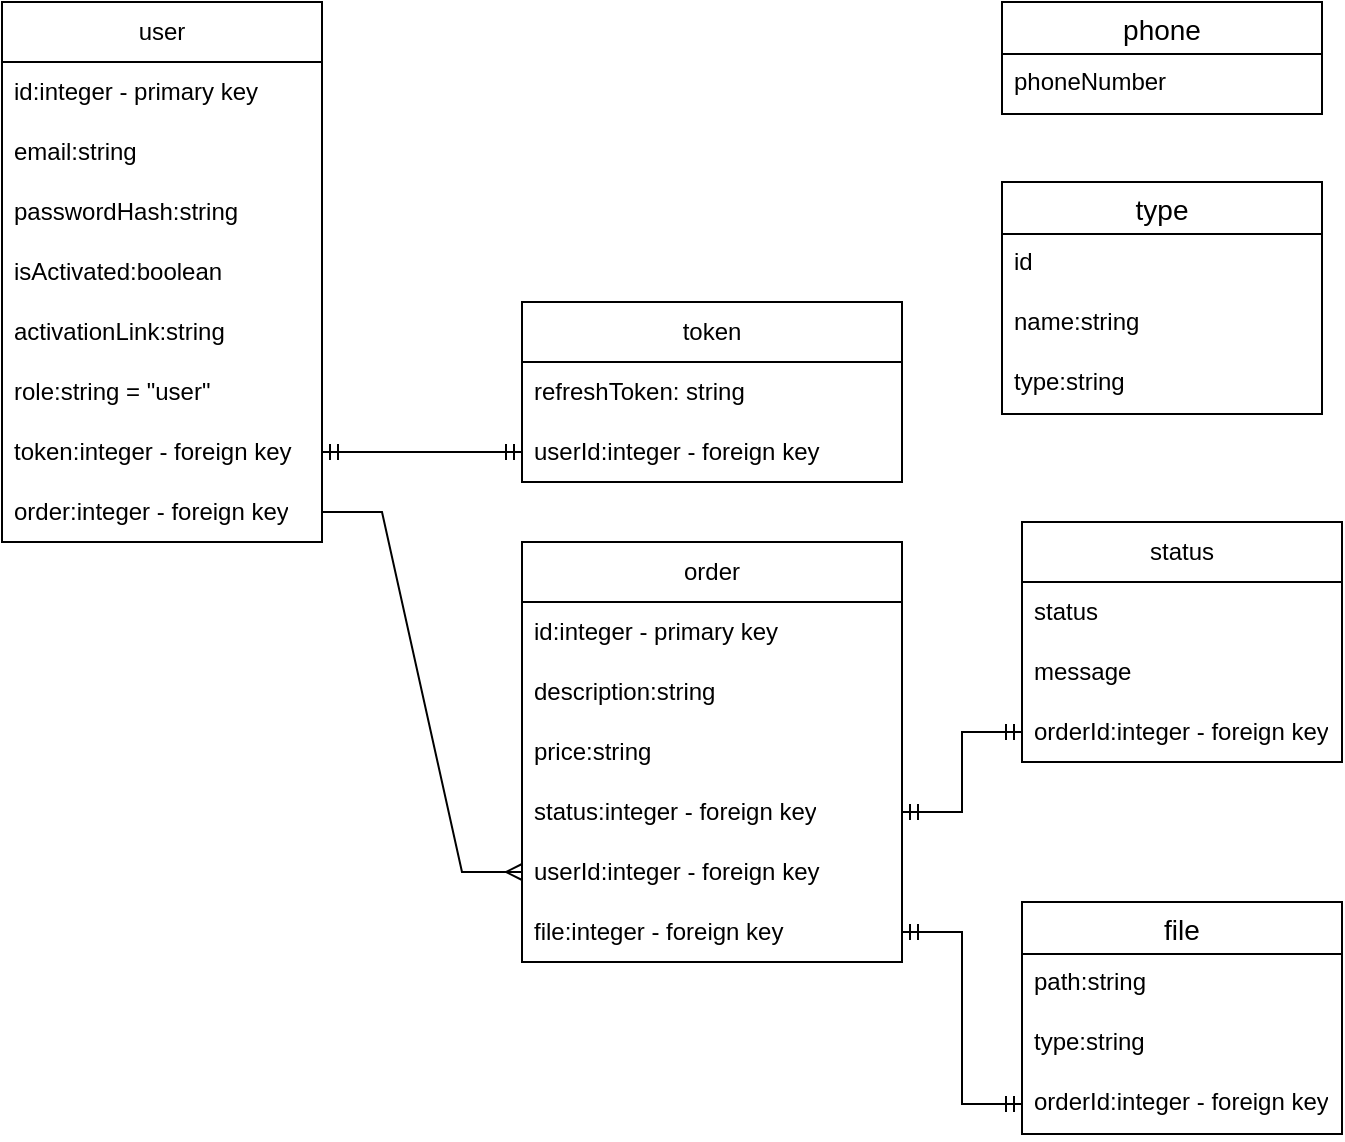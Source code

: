 <mxfile version="23.1.7" type="device">
  <diagram name="Страница — 1" id="gTdJSwfXzqmXzZ21ZI_9">
    <mxGraphModel dx="1434" dy="746" grid="1" gridSize="10" guides="1" tooltips="1" connect="1" arrows="1" fold="1" page="1" pageScale="1" pageWidth="827" pageHeight="1169" math="0" shadow="0">
      <root>
        <mxCell id="0" />
        <mxCell id="1" parent="0" />
        <mxCell id="p7Kg5yoa8YTuLf5j8TlL-1" value="user" style="swimlane;fontStyle=0;childLayout=stackLayout;horizontal=1;startSize=30;horizontalStack=0;resizeParent=1;resizeParentMax=0;resizeLast=0;collapsible=1;marginBottom=0;whiteSpace=wrap;html=1;" parent="1" vertex="1">
          <mxGeometry x="130" y="140" width="160" height="270" as="geometry" />
        </mxCell>
        <mxCell id="p7Kg5yoa8YTuLf5j8TlL-2" value="id:integer - primary key" style="text;strokeColor=none;fillColor=none;align=left;verticalAlign=middle;spacingLeft=4;spacingRight=4;overflow=hidden;points=[[0,0.5],[1,0.5]];portConstraint=eastwest;rotatable=0;whiteSpace=wrap;html=1;" parent="p7Kg5yoa8YTuLf5j8TlL-1" vertex="1">
          <mxGeometry y="30" width="160" height="30" as="geometry" />
        </mxCell>
        <mxCell id="p7Kg5yoa8YTuLf5j8TlL-3" value="email:string" style="text;strokeColor=none;fillColor=none;align=left;verticalAlign=middle;spacingLeft=4;spacingRight=4;overflow=hidden;points=[[0,0.5],[1,0.5]];portConstraint=eastwest;rotatable=0;whiteSpace=wrap;html=1;" parent="p7Kg5yoa8YTuLf5j8TlL-1" vertex="1">
          <mxGeometry y="60" width="160" height="30" as="geometry" />
        </mxCell>
        <mxCell id="p7Kg5yoa8YTuLf5j8TlL-4" value="passwordHash:string" style="text;strokeColor=none;fillColor=none;align=left;verticalAlign=middle;spacingLeft=4;spacingRight=4;overflow=hidden;points=[[0,0.5],[1,0.5]];portConstraint=eastwest;rotatable=0;whiteSpace=wrap;html=1;" parent="p7Kg5yoa8YTuLf5j8TlL-1" vertex="1">
          <mxGeometry y="90" width="160" height="30" as="geometry" />
        </mxCell>
        <mxCell id="p7Kg5yoa8YTuLf5j8TlL-5" value="isActivated:boolean" style="text;strokeColor=none;fillColor=none;align=left;verticalAlign=middle;spacingLeft=4;spacingRight=4;overflow=hidden;points=[[0,0.5],[1,0.5]];portConstraint=eastwest;rotatable=0;whiteSpace=wrap;html=1;" parent="p7Kg5yoa8YTuLf5j8TlL-1" vertex="1">
          <mxGeometry y="120" width="160" height="30" as="geometry" />
        </mxCell>
        <mxCell id="p7Kg5yoa8YTuLf5j8TlL-6" value="activationLink:string" style="text;strokeColor=none;fillColor=none;align=left;verticalAlign=middle;spacingLeft=4;spacingRight=4;overflow=hidden;points=[[0,0.5],[1,0.5]];portConstraint=eastwest;rotatable=0;whiteSpace=wrap;html=1;" parent="p7Kg5yoa8YTuLf5j8TlL-1" vertex="1">
          <mxGeometry y="150" width="160" height="30" as="geometry" />
        </mxCell>
        <mxCell id="p7Kg5yoa8YTuLf5j8TlL-13" value="role:string = &quot;user&quot;" style="text;strokeColor=none;fillColor=none;align=left;verticalAlign=middle;spacingLeft=4;spacingRight=4;overflow=hidden;points=[[0,0.5],[1,0.5]];portConstraint=eastwest;rotatable=0;whiteSpace=wrap;html=1;" parent="p7Kg5yoa8YTuLf5j8TlL-1" vertex="1">
          <mxGeometry y="180" width="160" height="30" as="geometry" />
        </mxCell>
        <mxCell id="p7Kg5yoa8YTuLf5j8TlL-7" value="token:integer - foreign key" style="text;strokeColor=none;fillColor=none;align=left;verticalAlign=middle;spacingLeft=4;spacingRight=4;overflow=hidden;points=[[0,0.5],[1,0.5]];portConstraint=eastwest;rotatable=0;whiteSpace=wrap;html=1;" parent="p7Kg5yoa8YTuLf5j8TlL-1" vertex="1">
          <mxGeometry y="210" width="160" height="30" as="geometry" />
        </mxCell>
        <mxCell id="p7Kg5yoa8YTuLf5j8TlL-23" value="order:integer - foreign key" style="text;strokeColor=none;fillColor=none;align=left;verticalAlign=middle;spacingLeft=4;spacingRight=4;overflow=hidden;points=[[0,0.5],[1,0.5]];portConstraint=eastwest;rotatable=0;whiteSpace=wrap;html=1;" parent="p7Kg5yoa8YTuLf5j8TlL-1" vertex="1">
          <mxGeometry y="240" width="160" height="30" as="geometry" />
        </mxCell>
        <mxCell id="p7Kg5yoa8YTuLf5j8TlL-8" value="token" style="swimlane;fontStyle=0;childLayout=stackLayout;horizontal=1;startSize=30;horizontalStack=0;resizeParent=1;resizeParentMax=0;resizeLast=0;collapsible=1;marginBottom=0;whiteSpace=wrap;html=1;" parent="1" vertex="1">
          <mxGeometry x="390" y="290" width="190" height="90" as="geometry" />
        </mxCell>
        <mxCell id="p7Kg5yoa8YTuLf5j8TlL-9" value="refreshToken: string" style="text;strokeColor=none;fillColor=none;align=left;verticalAlign=middle;spacingLeft=4;spacingRight=4;overflow=hidden;points=[[0,0.5],[1,0.5]];portConstraint=eastwest;rotatable=0;whiteSpace=wrap;html=1;" parent="p7Kg5yoa8YTuLf5j8TlL-8" vertex="1">
          <mxGeometry y="30" width="190" height="30" as="geometry" />
        </mxCell>
        <mxCell id="p7Kg5yoa8YTuLf5j8TlL-10" value="userId:integer - foreign key" style="text;strokeColor=none;fillColor=none;align=left;verticalAlign=middle;spacingLeft=4;spacingRight=4;overflow=hidden;points=[[0,0.5],[1,0.5]];portConstraint=eastwest;rotatable=0;whiteSpace=wrap;html=1;" parent="p7Kg5yoa8YTuLf5j8TlL-8" vertex="1">
          <mxGeometry y="60" width="190" height="30" as="geometry" />
        </mxCell>
        <mxCell id="p7Kg5yoa8YTuLf5j8TlL-12" value="" style="edgeStyle=entityRelationEdgeStyle;fontSize=12;html=1;endArrow=ERmandOne;startArrow=ERmandOne;rounded=0;exitX=1;exitY=0.5;exitDx=0;exitDy=0;entryX=0;entryY=0.5;entryDx=0;entryDy=0;" parent="1" source="p7Kg5yoa8YTuLf5j8TlL-7" target="p7Kg5yoa8YTuLf5j8TlL-10" edge="1">
          <mxGeometry width="100" height="100" relative="1" as="geometry">
            <mxPoint x="250" y="460" as="sourcePoint" />
            <mxPoint x="350" y="360" as="targetPoint" />
          </mxGeometry>
        </mxCell>
        <mxCell id="p7Kg5yoa8YTuLf5j8TlL-14" value="order" style="swimlane;fontStyle=0;childLayout=stackLayout;horizontal=1;startSize=30;horizontalStack=0;resizeParent=1;resizeParentMax=0;resizeLast=0;collapsible=1;marginBottom=0;whiteSpace=wrap;html=1;" parent="1" vertex="1">
          <mxGeometry x="390" y="410" width="190" height="210" as="geometry" />
        </mxCell>
        <mxCell id="p7Kg5yoa8YTuLf5j8TlL-16" value="id:integer - primary key" style="text;strokeColor=none;fillColor=none;align=left;verticalAlign=middle;spacingLeft=4;spacingRight=4;overflow=hidden;points=[[0,0.5],[1,0.5]];portConstraint=eastwest;rotatable=0;whiteSpace=wrap;html=1;" parent="p7Kg5yoa8YTuLf5j8TlL-14" vertex="1">
          <mxGeometry y="30" width="190" height="30" as="geometry" />
        </mxCell>
        <mxCell id="p7Kg5yoa8YTuLf5j8TlL-20" value="description:string" style="text;strokeColor=none;fillColor=none;align=left;verticalAlign=middle;spacingLeft=4;spacingRight=4;overflow=hidden;points=[[0,0.5],[1,0.5]];portConstraint=eastwest;rotatable=0;whiteSpace=wrap;html=1;" parent="p7Kg5yoa8YTuLf5j8TlL-14" vertex="1">
          <mxGeometry y="60" width="190" height="30" as="geometry" />
        </mxCell>
        <mxCell id="p7Kg5yoa8YTuLf5j8TlL-18" value="price:string" style="text;strokeColor=none;fillColor=none;align=left;verticalAlign=middle;spacingLeft=4;spacingRight=4;overflow=hidden;points=[[0,0.5],[1,0.5]];portConstraint=eastwest;rotatable=0;whiteSpace=wrap;html=1;" parent="p7Kg5yoa8YTuLf5j8TlL-14" vertex="1">
          <mxGeometry y="90" width="190" height="30" as="geometry" />
        </mxCell>
        <mxCell id="p7Kg5yoa8YTuLf5j8TlL-19" value="status:integer - foreign key" style="text;strokeColor=none;fillColor=none;align=left;verticalAlign=middle;spacingLeft=4;spacingRight=4;overflow=hidden;points=[[0,0.5],[1,0.5]];portConstraint=eastwest;rotatable=0;whiteSpace=wrap;html=1;" parent="p7Kg5yoa8YTuLf5j8TlL-14" vertex="1">
          <mxGeometry y="120" width="190" height="30" as="geometry" />
        </mxCell>
        <mxCell id="p7Kg5yoa8YTuLf5j8TlL-22" value="userId:integer - foreign key" style="text;strokeColor=none;fillColor=none;align=left;verticalAlign=middle;spacingLeft=4;spacingRight=4;overflow=hidden;points=[[0,0.5],[1,0.5]];portConstraint=eastwest;rotatable=0;whiteSpace=wrap;html=1;" parent="p7Kg5yoa8YTuLf5j8TlL-14" vertex="1">
          <mxGeometry y="150" width="190" height="30" as="geometry" />
        </mxCell>
        <mxCell id="p7Kg5yoa8YTuLf5j8TlL-31" value="file:integer - foreign key" style="text;strokeColor=none;fillColor=none;align=left;verticalAlign=middle;spacingLeft=4;spacingRight=4;overflow=hidden;points=[[0,0.5],[1,0.5]];portConstraint=eastwest;rotatable=0;whiteSpace=wrap;html=1;" parent="p7Kg5yoa8YTuLf5j8TlL-14" vertex="1">
          <mxGeometry y="180" width="190" height="30" as="geometry" />
        </mxCell>
        <mxCell id="p7Kg5yoa8YTuLf5j8TlL-24" value="" style="edgeStyle=entityRelationEdgeStyle;fontSize=12;html=1;endArrow=ERmany;rounded=0;exitX=1;exitY=0.5;exitDx=0;exitDy=0;entryX=0;entryY=0.5;entryDx=0;entryDy=0;" parent="1" source="p7Kg5yoa8YTuLf5j8TlL-23" target="p7Kg5yoa8YTuLf5j8TlL-22" edge="1">
          <mxGeometry width="100" height="100" relative="1" as="geometry">
            <mxPoint x="10" y="510" as="sourcePoint" />
            <mxPoint x="410" y="530" as="targetPoint" />
          </mxGeometry>
        </mxCell>
        <mxCell id="p7Kg5yoa8YTuLf5j8TlL-25" value="file" style="swimlane;fontStyle=0;childLayout=stackLayout;horizontal=1;startSize=26;horizontalStack=0;resizeParent=1;resizeParentMax=0;resizeLast=0;collapsible=1;marginBottom=0;align=center;fontSize=14;" parent="1" vertex="1">
          <mxGeometry x="640" y="590" width="160" height="116" as="geometry" />
        </mxCell>
        <mxCell id="p7Kg5yoa8YTuLf5j8TlL-27" value="path:string" style="text;strokeColor=none;fillColor=none;spacingLeft=4;spacingRight=4;overflow=hidden;rotatable=0;points=[[0,0.5],[1,0.5]];portConstraint=eastwest;fontSize=12;whiteSpace=wrap;html=1;" parent="p7Kg5yoa8YTuLf5j8TlL-25" vertex="1">
          <mxGeometry y="26" width="160" height="30" as="geometry" />
        </mxCell>
        <mxCell id="p7Kg5yoa8YTuLf5j8TlL-28" value="type:string" style="text;strokeColor=none;fillColor=none;spacingLeft=4;spacingRight=4;overflow=hidden;rotatable=0;points=[[0,0.5],[1,0.5]];portConstraint=eastwest;fontSize=12;whiteSpace=wrap;html=1;" parent="p7Kg5yoa8YTuLf5j8TlL-25" vertex="1">
          <mxGeometry y="56" width="160" height="30" as="geometry" />
        </mxCell>
        <mxCell id="p7Kg5yoa8YTuLf5j8TlL-30" value="orderId:integer - foreign key" style="text;strokeColor=none;fillColor=none;spacingLeft=4;spacingRight=4;overflow=hidden;rotatable=0;points=[[0,0.5],[1,0.5]];portConstraint=eastwest;fontSize=12;whiteSpace=wrap;html=1;" parent="p7Kg5yoa8YTuLf5j8TlL-25" vertex="1">
          <mxGeometry y="86" width="160" height="30" as="geometry" />
        </mxCell>
        <mxCell id="p7Kg5yoa8YTuLf5j8TlL-32" value="" style="edgeStyle=entityRelationEdgeStyle;fontSize=12;html=1;endArrow=ERmandOne;startArrow=ERmandOne;rounded=0;exitX=1;exitY=0.5;exitDx=0;exitDy=0;entryX=0;entryY=0.5;entryDx=0;entryDy=0;" parent="1" source="p7Kg5yoa8YTuLf5j8TlL-31" target="p7Kg5yoa8YTuLf5j8TlL-30" edge="1">
          <mxGeometry width="100" height="100" relative="1" as="geometry">
            <mxPoint x="610" y="620" as="sourcePoint" />
            <mxPoint x="710" y="620" as="targetPoint" />
          </mxGeometry>
        </mxCell>
        <mxCell id="p7Kg5yoa8YTuLf5j8TlL-33" value="type" style="swimlane;fontStyle=0;childLayout=stackLayout;horizontal=1;startSize=26;horizontalStack=0;resizeParent=1;resizeParentMax=0;resizeLast=0;collapsible=1;marginBottom=0;align=center;fontSize=14;" parent="1" vertex="1">
          <mxGeometry x="630" y="230" width="160" height="116" as="geometry" />
        </mxCell>
        <mxCell id="p7Kg5yoa8YTuLf5j8TlL-34" value="id" style="text;strokeColor=none;fillColor=none;spacingLeft=4;spacingRight=4;overflow=hidden;rotatable=0;points=[[0,0.5],[1,0.5]];portConstraint=eastwest;fontSize=12;whiteSpace=wrap;html=1;" parent="p7Kg5yoa8YTuLf5j8TlL-33" vertex="1">
          <mxGeometry y="26" width="160" height="30" as="geometry" />
        </mxCell>
        <mxCell id="p7Kg5yoa8YTuLf5j8TlL-35" value="name:string" style="text;strokeColor=none;fillColor=none;spacingLeft=4;spacingRight=4;overflow=hidden;rotatable=0;points=[[0,0.5],[1,0.5]];portConstraint=eastwest;fontSize=12;whiteSpace=wrap;html=1;" parent="p7Kg5yoa8YTuLf5j8TlL-33" vertex="1">
          <mxGeometry y="56" width="160" height="30" as="geometry" />
        </mxCell>
        <mxCell id="GCnJyafbSZFMvFpCKdRQ-7" value="type:string" style="text;strokeColor=none;fillColor=none;spacingLeft=4;spacingRight=4;overflow=hidden;rotatable=0;points=[[0,0.5],[1,0.5]];portConstraint=eastwest;fontSize=12;whiteSpace=wrap;html=1;" vertex="1" parent="p7Kg5yoa8YTuLf5j8TlL-33">
          <mxGeometry y="86" width="160" height="30" as="geometry" />
        </mxCell>
        <mxCell id="p7Kg5yoa8YTuLf5j8TlL-37" value="phone" style="swimlane;fontStyle=0;childLayout=stackLayout;horizontal=1;startSize=26;horizontalStack=0;resizeParent=1;resizeParentMax=0;resizeLast=0;collapsible=1;marginBottom=0;align=center;fontSize=14;" parent="1" vertex="1">
          <mxGeometry x="630" y="140" width="160" height="56" as="geometry" />
        </mxCell>
        <mxCell id="p7Kg5yoa8YTuLf5j8TlL-38" value="phoneNumber" style="text;strokeColor=none;fillColor=none;spacingLeft=4;spacingRight=4;overflow=hidden;rotatable=0;points=[[0,0.5],[1,0.5]];portConstraint=eastwest;fontSize=12;whiteSpace=wrap;html=1;" parent="p7Kg5yoa8YTuLf5j8TlL-37" vertex="1">
          <mxGeometry y="26" width="160" height="30" as="geometry" />
        </mxCell>
        <mxCell id="GCnJyafbSZFMvFpCKdRQ-1" value="status" style="swimlane;fontStyle=0;childLayout=stackLayout;horizontal=1;startSize=30;horizontalStack=0;resizeParent=1;resizeParentMax=0;resizeLast=0;collapsible=1;marginBottom=0;whiteSpace=wrap;html=1;" vertex="1" parent="1">
          <mxGeometry x="640" y="400" width="160" height="120" as="geometry" />
        </mxCell>
        <mxCell id="GCnJyafbSZFMvFpCKdRQ-2" value="status" style="text;strokeColor=none;fillColor=none;align=left;verticalAlign=middle;spacingLeft=4;spacingRight=4;overflow=hidden;points=[[0,0.5],[1,0.5]];portConstraint=eastwest;rotatable=0;whiteSpace=wrap;html=1;" vertex="1" parent="GCnJyafbSZFMvFpCKdRQ-1">
          <mxGeometry y="30" width="160" height="30" as="geometry" />
        </mxCell>
        <mxCell id="GCnJyafbSZFMvFpCKdRQ-3" value="message" style="text;strokeColor=none;fillColor=none;align=left;verticalAlign=middle;spacingLeft=4;spacingRight=4;overflow=hidden;points=[[0,0.5],[1,0.5]];portConstraint=eastwest;rotatable=0;whiteSpace=wrap;html=1;" vertex="1" parent="GCnJyafbSZFMvFpCKdRQ-1">
          <mxGeometry y="60" width="160" height="30" as="geometry" />
        </mxCell>
        <mxCell id="GCnJyafbSZFMvFpCKdRQ-6" value="orderId:integer - foreign key" style="text;strokeColor=none;fillColor=none;align=left;verticalAlign=middle;spacingLeft=4;spacingRight=4;overflow=hidden;points=[[0,0.5],[1,0.5]];portConstraint=eastwest;rotatable=0;whiteSpace=wrap;html=1;" vertex="1" parent="GCnJyafbSZFMvFpCKdRQ-1">
          <mxGeometry y="90" width="160" height="30" as="geometry" />
        </mxCell>
        <mxCell id="GCnJyafbSZFMvFpCKdRQ-5" value="" style="edgeStyle=entityRelationEdgeStyle;fontSize=12;html=1;endArrow=ERmandOne;startArrow=ERmandOne;rounded=0;exitX=0;exitY=0.5;exitDx=0;exitDy=0;entryX=1;entryY=0.5;entryDx=0;entryDy=0;" edge="1" parent="1" source="GCnJyafbSZFMvFpCKdRQ-6" target="p7Kg5yoa8YTuLf5j8TlL-19">
          <mxGeometry width="100" height="100" relative="1" as="geometry">
            <mxPoint x="310" y="690" as="sourcePoint" />
            <mxPoint x="410" y="690" as="targetPoint" />
          </mxGeometry>
        </mxCell>
      </root>
    </mxGraphModel>
  </diagram>
</mxfile>

